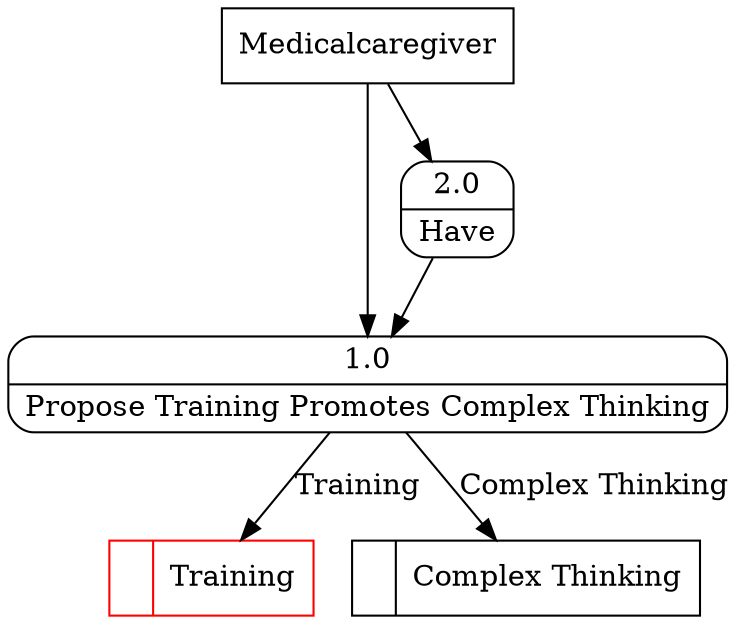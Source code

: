 digraph dfd2{ 
node[shape=record]
200 [label="<f0>  |<f1> Training " color=red];
201 [label="<f0>  |<f1> Complex Thinking " ];
202 [label="Medicalcaregiver" shape=box];
203 [label="{<f0> 1.0|<f1> Propose Training Promotes Complex Thinking }" shape=Mrecord];
204 [label="{<f0> 2.0|<f1> Have }" shape=Mrecord];
202 -> 203
202 -> 204
203 -> 200 [label="Training"]
203 -> 201 [label="Complex Thinking"]
204 -> 203
}